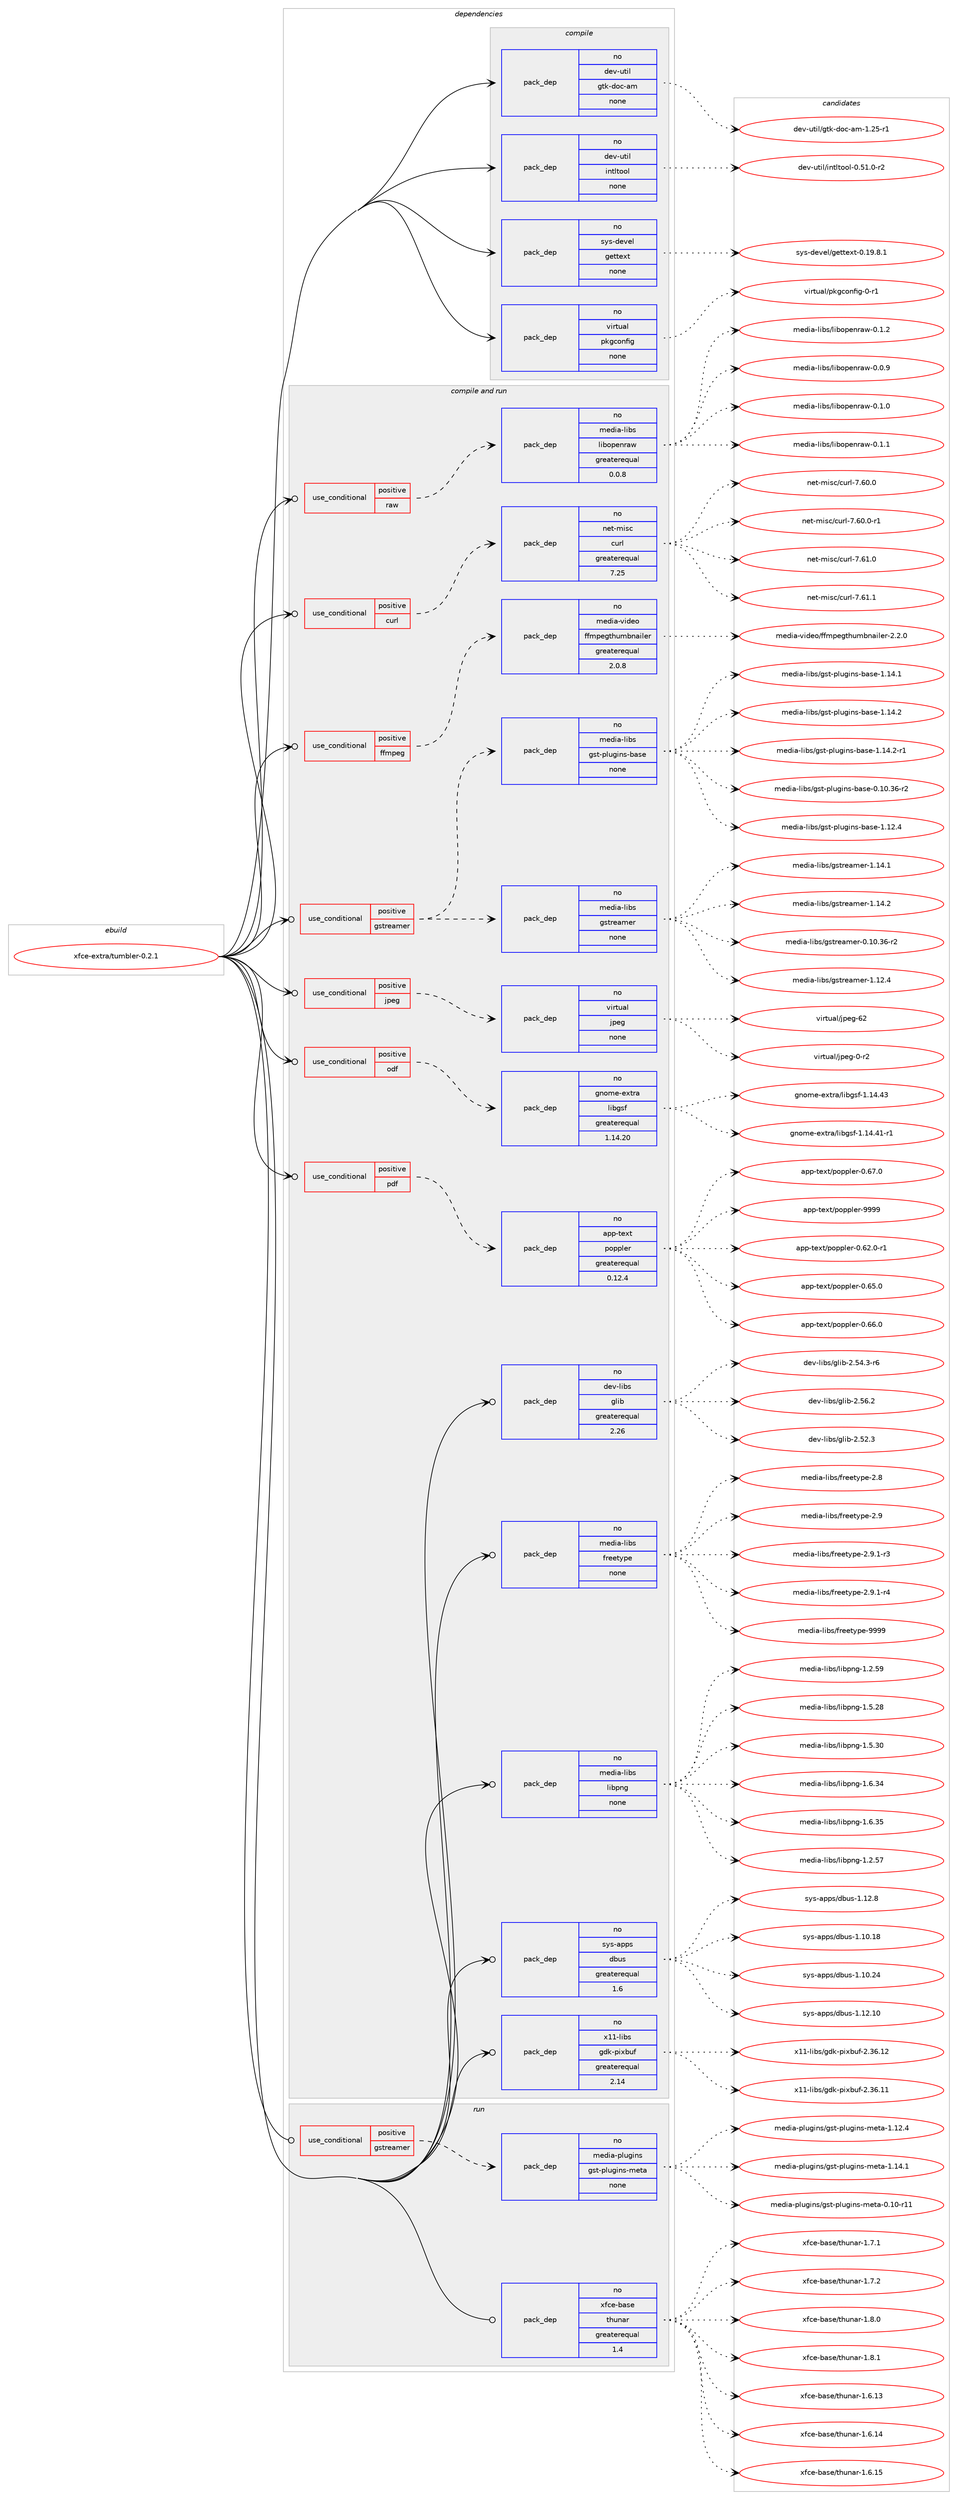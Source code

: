 digraph prolog {

# *************
# Graph options
# *************

newrank=true;
concentrate=true;
compound=true;
graph [rankdir=LR,fontname=Helvetica,fontsize=10,ranksep=1.5];#, ranksep=2.5, nodesep=0.2];
edge  [arrowhead=vee];
node  [fontname=Helvetica,fontsize=10];

# **********
# The ebuild
# **********

subgraph cluster_leftcol {
color=gray;
rank=same;
label=<<i>ebuild</i>>;
id [label="xfce-extra/tumbler-0.2.1", color=red, width=4, href="../xfce-extra/tumbler-0.2.1.svg"];
}

# ****************
# The dependencies
# ****************

subgraph cluster_midcol {
color=gray;
label=<<i>dependencies</i>>;
subgraph cluster_compile {
fillcolor="#eeeeee";
style=filled;
label=<<i>compile</i>>;
subgraph pack7616 {
dependency10960 [label=<<TABLE BORDER="0" CELLBORDER="1" CELLSPACING="0" CELLPADDING="4" WIDTH="220"><TR><TD ROWSPAN="6" CELLPADDING="30">pack_dep</TD></TR><TR><TD WIDTH="110">no</TD></TR><TR><TD>dev-util</TD></TR><TR><TD>gtk-doc-am</TD></TR><TR><TD>none</TD></TR><TR><TD></TD></TR></TABLE>>, shape=none, color=blue];
}
id:e -> dependency10960:w [weight=20,style="solid",arrowhead="vee"];
subgraph pack7617 {
dependency10961 [label=<<TABLE BORDER="0" CELLBORDER="1" CELLSPACING="0" CELLPADDING="4" WIDTH="220"><TR><TD ROWSPAN="6" CELLPADDING="30">pack_dep</TD></TR><TR><TD WIDTH="110">no</TD></TR><TR><TD>dev-util</TD></TR><TR><TD>intltool</TD></TR><TR><TD>none</TD></TR><TR><TD></TD></TR></TABLE>>, shape=none, color=blue];
}
id:e -> dependency10961:w [weight=20,style="solid",arrowhead="vee"];
subgraph pack7618 {
dependency10962 [label=<<TABLE BORDER="0" CELLBORDER="1" CELLSPACING="0" CELLPADDING="4" WIDTH="220"><TR><TD ROWSPAN="6" CELLPADDING="30">pack_dep</TD></TR><TR><TD WIDTH="110">no</TD></TR><TR><TD>sys-devel</TD></TR><TR><TD>gettext</TD></TR><TR><TD>none</TD></TR><TR><TD></TD></TR></TABLE>>, shape=none, color=blue];
}
id:e -> dependency10962:w [weight=20,style="solid",arrowhead="vee"];
subgraph pack7619 {
dependency10963 [label=<<TABLE BORDER="0" CELLBORDER="1" CELLSPACING="0" CELLPADDING="4" WIDTH="220"><TR><TD ROWSPAN="6" CELLPADDING="30">pack_dep</TD></TR><TR><TD WIDTH="110">no</TD></TR><TR><TD>virtual</TD></TR><TR><TD>pkgconfig</TD></TR><TR><TD>none</TD></TR><TR><TD></TD></TR></TABLE>>, shape=none, color=blue];
}
id:e -> dependency10963:w [weight=20,style="solid",arrowhead="vee"];
}
subgraph cluster_compileandrun {
fillcolor="#eeeeee";
style=filled;
label=<<i>compile and run</i>>;
subgraph cond3116 {
dependency10964 [label=<<TABLE BORDER="0" CELLBORDER="1" CELLSPACING="0" CELLPADDING="4"><TR><TD ROWSPAN="3" CELLPADDING="10">use_conditional</TD></TR><TR><TD>positive</TD></TR><TR><TD>curl</TD></TR></TABLE>>, shape=none, color=red];
subgraph pack7620 {
dependency10965 [label=<<TABLE BORDER="0" CELLBORDER="1" CELLSPACING="0" CELLPADDING="4" WIDTH="220"><TR><TD ROWSPAN="6" CELLPADDING="30">pack_dep</TD></TR><TR><TD WIDTH="110">no</TD></TR><TR><TD>net-misc</TD></TR><TR><TD>curl</TD></TR><TR><TD>greaterequal</TD></TR><TR><TD>7.25</TD></TR></TABLE>>, shape=none, color=blue];
}
dependency10964:e -> dependency10965:w [weight=20,style="dashed",arrowhead="vee"];
}
id:e -> dependency10964:w [weight=20,style="solid",arrowhead="odotvee"];
subgraph cond3117 {
dependency10966 [label=<<TABLE BORDER="0" CELLBORDER="1" CELLSPACING="0" CELLPADDING="4"><TR><TD ROWSPAN="3" CELLPADDING="10">use_conditional</TD></TR><TR><TD>positive</TD></TR><TR><TD>ffmpeg</TD></TR></TABLE>>, shape=none, color=red];
subgraph pack7621 {
dependency10967 [label=<<TABLE BORDER="0" CELLBORDER="1" CELLSPACING="0" CELLPADDING="4" WIDTH="220"><TR><TD ROWSPAN="6" CELLPADDING="30">pack_dep</TD></TR><TR><TD WIDTH="110">no</TD></TR><TR><TD>media-video</TD></TR><TR><TD>ffmpegthumbnailer</TD></TR><TR><TD>greaterequal</TD></TR><TR><TD>2.0.8</TD></TR></TABLE>>, shape=none, color=blue];
}
dependency10966:e -> dependency10967:w [weight=20,style="dashed",arrowhead="vee"];
}
id:e -> dependency10966:w [weight=20,style="solid",arrowhead="odotvee"];
subgraph cond3118 {
dependency10968 [label=<<TABLE BORDER="0" CELLBORDER="1" CELLSPACING="0" CELLPADDING="4"><TR><TD ROWSPAN="3" CELLPADDING="10">use_conditional</TD></TR><TR><TD>positive</TD></TR><TR><TD>gstreamer</TD></TR></TABLE>>, shape=none, color=red];
subgraph pack7622 {
dependency10969 [label=<<TABLE BORDER="0" CELLBORDER="1" CELLSPACING="0" CELLPADDING="4" WIDTH="220"><TR><TD ROWSPAN="6" CELLPADDING="30">pack_dep</TD></TR><TR><TD WIDTH="110">no</TD></TR><TR><TD>media-libs</TD></TR><TR><TD>gstreamer</TD></TR><TR><TD>none</TD></TR><TR><TD></TD></TR></TABLE>>, shape=none, color=blue];
}
dependency10968:e -> dependency10969:w [weight=20,style="dashed",arrowhead="vee"];
subgraph pack7623 {
dependency10970 [label=<<TABLE BORDER="0" CELLBORDER="1" CELLSPACING="0" CELLPADDING="4" WIDTH="220"><TR><TD ROWSPAN="6" CELLPADDING="30">pack_dep</TD></TR><TR><TD WIDTH="110">no</TD></TR><TR><TD>media-libs</TD></TR><TR><TD>gst-plugins-base</TD></TR><TR><TD>none</TD></TR><TR><TD></TD></TR></TABLE>>, shape=none, color=blue];
}
dependency10968:e -> dependency10970:w [weight=20,style="dashed",arrowhead="vee"];
}
id:e -> dependency10968:w [weight=20,style="solid",arrowhead="odotvee"];
subgraph cond3119 {
dependency10971 [label=<<TABLE BORDER="0" CELLBORDER="1" CELLSPACING="0" CELLPADDING="4"><TR><TD ROWSPAN="3" CELLPADDING="10">use_conditional</TD></TR><TR><TD>positive</TD></TR><TR><TD>jpeg</TD></TR></TABLE>>, shape=none, color=red];
subgraph pack7624 {
dependency10972 [label=<<TABLE BORDER="0" CELLBORDER="1" CELLSPACING="0" CELLPADDING="4" WIDTH="220"><TR><TD ROWSPAN="6" CELLPADDING="30">pack_dep</TD></TR><TR><TD WIDTH="110">no</TD></TR><TR><TD>virtual</TD></TR><TR><TD>jpeg</TD></TR><TR><TD>none</TD></TR><TR><TD></TD></TR></TABLE>>, shape=none, color=blue];
}
dependency10971:e -> dependency10972:w [weight=20,style="dashed",arrowhead="vee"];
}
id:e -> dependency10971:w [weight=20,style="solid",arrowhead="odotvee"];
subgraph cond3120 {
dependency10973 [label=<<TABLE BORDER="0" CELLBORDER="1" CELLSPACING="0" CELLPADDING="4"><TR><TD ROWSPAN="3" CELLPADDING="10">use_conditional</TD></TR><TR><TD>positive</TD></TR><TR><TD>odf</TD></TR></TABLE>>, shape=none, color=red];
subgraph pack7625 {
dependency10974 [label=<<TABLE BORDER="0" CELLBORDER="1" CELLSPACING="0" CELLPADDING="4" WIDTH="220"><TR><TD ROWSPAN="6" CELLPADDING="30">pack_dep</TD></TR><TR><TD WIDTH="110">no</TD></TR><TR><TD>gnome-extra</TD></TR><TR><TD>libgsf</TD></TR><TR><TD>greaterequal</TD></TR><TR><TD>1.14.20</TD></TR></TABLE>>, shape=none, color=blue];
}
dependency10973:e -> dependency10974:w [weight=20,style="dashed",arrowhead="vee"];
}
id:e -> dependency10973:w [weight=20,style="solid",arrowhead="odotvee"];
subgraph cond3121 {
dependency10975 [label=<<TABLE BORDER="0" CELLBORDER="1" CELLSPACING="0" CELLPADDING="4"><TR><TD ROWSPAN="3" CELLPADDING="10">use_conditional</TD></TR><TR><TD>positive</TD></TR><TR><TD>pdf</TD></TR></TABLE>>, shape=none, color=red];
subgraph pack7626 {
dependency10976 [label=<<TABLE BORDER="0" CELLBORDER="1" CELLSPACING="0" CELLPADDING="4" WIDTH="220"><TR><TD ROWSPAN="6" CELLPADDING="30">pack_dep</TD></TR><TR><TD WIDTH="110">no</TD></TR><TR><TD>app-text</TD></TR><TR><TD>poppler</TD></TR><TR><TD>greaterequal</TD></TR><TR><TD>0.12.4</TD></TR></TABLE>>, shape=none, color=blue];
}
dependency10975:e -> dependency10976:w [weight=20,style="dashed",arrowhead="vee"];
}
id:e -> dependency10975:w [weight=20,style="solid",arrowhead="odotvee"];
subgraph cond3122 {
dependency10977 [label=<<TABLE BORDER="0" CELLBORDER="1" CELLSPACING="0" CELLPADDING="4"><TR><TD ROWSPAN="3" CELLPADDING="10">use_conditional</TD></TR><TR><TD>positive</TD></TR><TR><TD>raw</TD></TR></TABLE>>, shape=none, color=red];
subgraph pack7627 {
dependency10978 [label=<<TABLE BORDER="0" CELLBORDER="1" CELLSPACING="0" CELLPADDING="4" WIDTH="220"><TR><TD ROWSPAN="6" CELLPADDING="30">pack_dep</TD></TR><TR><TD WIDTH="110">no</TD></TR><TR><TD>media-libs</TD></TR><TR><TD>libopenraw</TD></TR><TR><TD>greaterequal</TD></TR><TR><TD>0.0.8</TD></TR></TABLE>>, shape=none, color=blue];
}
dependency10977:e -> dependency10978:w [weight=20,style="dashed",arrowhead="vee"];
}
id:e -> dependency10977:w [weight=20,style="solid",arrowhead="odotvee"];
subgraph pack7628 {
dependency10979 [label=<<TABLE BORDER="0" CELLBORDER="1" CELLSPACING="0" CELLPADDING="4" WIDTH="220"><TR><TD ROWSPAN="6" CELLPADDING="30">pack_dep</TD></TR><TR><TD WIDTH="110">no</TD></TR><TR><TD>dev-libs</TD></TR><TR><TD>glib</TD></TR><TR><TD>greaterequal</TD></TR><TR><TD>2.26</TD></TR></TABLE>>, shape=none, color=blue];
}
id:e -> dependency10979:w [weight=20,style="solid",arrowhead="odotvee"];
subgraph pack7629 {
dependency10980 [label=<<TABLE BORDER="0" CELLBORDER="1" CELLSPACING="0" CELLPADDING="4" WIDTH="220"><TR><TD ROWSPAN="6" CELLPADDING="30">pack_dep</TD></TR><TR><TD WIDTH="110">no</TD></TR><TR><TD>media-libs</TD></TR><TR><TD>freetype</TD></TR><TR><TD>none</TD></TR><TR><TD></TD></TR></TABLE>>, shape=none, color=blue];
}
id:e -> dependency10980:w [weight=20,style="solid",arrowhead="odotvee"];
subgraph pack7630 {
dependency10981 [label=<<TABLE BORDER="0" CELLBORDER="1" CELLSPACING="0" CELLPADDING="4" WIDTH="220"><TR><TD ROWSPAN="6" CELLPADDING="30">pack_dep</TD></TR><TR><TD WIDTH="110">no</TD></TR><TR><TD>media-libs</TD></TR><TR><TD>libpng</TD></TR><TR><TD>none</TD></TR><TR><TD></TD></TR></TABLE>>, shape=none, color=blue];
}
id:e -> dependency10981:w [weight=20,style="solid",arrowhead="odotvee"];
subgraph pack7631 {
dependency10982 [label=<<TABLE BORDER="0" CELLBORDER="1" CELLSPACING="0" CELLPADDING="4" WIDTH="220"><TR><TD ROWSPAN="6" CELLPADDING="30">pack_dep</TD></TR><TR><TD WIDTH="110">no</TD></TR><TR><TD>sys-apps</TD></TR><TR><TD>dbus</TD></TR><TR><TD>greaterequal</TD></TR><TR><TD>1.6</TD></TR></TABLE>>, shape=none, color=blue];
}
id:e -> dependency10982:w [weight=20,style="solid",arrowhead="odotvee"];
subgraph pack7632 {
dependency10983 [label=<<TABLE BORDER="0" CELLBORDER="1" CELLSPACING="0" CELLPADDING="4" WIDTH="220"><TR><TD ROWSPAN="6" CELLPADDING="30">pack_dep</TD></TR><TR><TD WIDTH="110">no</TD></TR><TR><TD>x11-libs</TD></TR><TR><TD>gdk-pixbuf</TD></TR><TR><TD>greaterequal</TD></TR><TR><TD>2.14</TD></TR></TABLE>>, shape=none, color=blue];
}
id:e -> dependency10983:w [weight=20,style="solid",arrowhead="odotvee"];
}
subgraph cluster_run {
fillcolor="#eeeeee";
style=filled;
label=<<i>run</i>>;
subgraph cond3123 {
dependency10984 [label=<<TABLE BORDER="0" CELLBORDER="1" CELLSPACING="0" CELLPADDING="4"><TR><TD ROWSPAN="3" CELLPADDING="10">use_conditional</TD></TR><TR><TD>positive</TD></TR><TR><TD>gstreamer</TD></TR></TABLE>>, shape=none, color=red];
subgraph pack7633 {
dependency10985 [label=<<TABLE BORDER="0" CELLBORDER="1" CELLSPACING="0" CELLPADDING="4" WIDTH="220"><TR><TD ROWSPAN="6" CELLPADDING="30">pack_dep</TD></TR><TR><TD WIDTH="110">no</TD></TR><TR><TD>media-plugins</TD></TR><TR><TD>gst-plugins-meta</TD></TR><TR><TD>none</TD></TR><TR><TD></TD></TR></TABLE>>, shape=none, color=blue];
}
dependency10984:e -> dependency10985:w [weight=20,style="dashed",arrowhead="vee"];
}
id:e -> dependency10984:w [weight=20,style="solid",arrowhead="odot"];
subgraph pack7634 {
dependency10986 [label=<<TABLE BORDER="0" CELLBORDER="1" CELLSPACING="0" CELLPADDING="4" WIDTH="220"><TR><TD ROWSPAN="6" CELLPADDING="30">pack_dep</TD></TR><TR><TD WIDTH="110">no</TD></TR><TR><TD>xfce-base</TD></TR><TR><TD>thunar</TD></TR><TR><TD>greaterequal</TD></TR><TR><TD>1.4</TD></TR></TABLE>>, shape=none, color=blue];
}
id:e -> dependency10986:w [weight=20,style="solid",arrowhead="odot"];
}
}

# **************
# The candidates
# **************

subgraph cluster_choices {
rank=same;
color=gray;
label=<<i>candidates</i>>;

subgraph choice7616 {
color=black;
nodesep=1;
choice10010111845117116105108471031161074510011199459710945494650534511449 [label="dev-util/gtk-doc-am-1.25-r1", color=red, width=4,href="../dev-util/gtk-doc-am-1.25-r1.svg"];
dependency10960:e -> choice10010111845117116105108471031161074510011199459710945494650534511449:w [style=dotted,weight="100"];
}
subgraph choice7617 {
color=black;
nodesep=1;
choice1001011184511711610510847105110116108116111111108454846534946484511450 [label="dev-util/intltool-0.51.0-r2", color=red, width=4,href="../dev-util/intltool-0.51.0-r2.svg"];
dependency10961:e -> choice1001011184511711610510847105110116108116111111108454846534946484511450:w [style=dotted,weight="100"];
}
subgraph choice7618 {
color=black;
nodesep=1;
choice1151211154510010111810110847103101116116101120116454846495746564649 [label="sys-devel/gettext-0.19.8.1", color=red, width=4,href="../sys-devel/gettext-0.19.8.1.svg"];
dependency10962:e -> choice1151211154510010111810110847103101116116101120116454846495746564649:w [style=dotted,weight="100"];
}
subgraph choice7619 {
color=black;
nodesep=1;
choice11810511411611797108471121071039911111010210510345484511449 [label="virtual/pkgconfig-0-r1", color=red, width=4,href="../virtual/pkgconfig-0-r1.svg"];
dependency10963:e -> choice11810511411611797108471121071039911111010210510345484511449:w [style=dotted,weight="100"];
}
subgraph choice7620 {
color=black;
nodesep=1;
choice1101011164510910511599479911711410845554654484648 [label="net-misc/curl-7.60.0", color=red, width=4,href="../net-misc/curl-7.60.0.svg"];
choice11010111645109105115994799117114108455546544846484511449 [label="net-misc/curl-7.60.0-r1", color=red, width=4,href="../net-misc/curl-7.60.0-r1.svg"];
choice1101011164510910511599479911711410845554654494648 [label="net-misc/curl-7.61.0", color=red, width=4,href="../net-misc/curl-7.61.0.svg"];
choice1101011164510910511599479911711410845554654494649 [label="net-misc/curl-7.61.1", color=red, width=4,href="../net-misc/curl-7.61.1.svg"];
dependency10965:e -> choice1101011164510910511599479911711410845554654484648:w [style=dotted,weight="100"];
dependency10965:e -> choice11010111645109105115994799117114108455546544846484511449:w [style=dotted,weight="100"];
dependency10965:e -> choice1101011164510910511599479911711410845554654494648:w [style=dotted,weight="100"];
dependency10965:e -> choice1101011164510910511599479911711410845554654494649:w [style=dotted,weight="100"];
}
subgraph choice7621 {
color=black;
nodesep=1;
choice1091011001059745118105100101111471021021091121011031161041171099811097105108101114455046504648 [label="media-video/ffmpegthumbnailer-2.2.0", color=red, width=4,href="../media-video/ffmpegthumbnailer-2.2.0.svg"];
dependency10967:e -> choice1091011001059745118105100101111471021021091121011031161041171099811097105108101114455046504648:w [style=dotted,weight="100"];
}
subgraph choice7622 {
color=black;
nodesep=1;
choice109101100105974510810598115471031151161141019710910111445484649484651544511450 [label="media-libs/gstreamer-0.10.36-r2", color=red, width=4,href="../media-libs/gstreamer-0.10.36-r2.svg"];
choice109101100105974510810598115471031151161141019710910111445494649504652 [label="media-libs/gstreamer-1.12.4", color=red, width=4,href="../media-libs/gstreamer-1.12.4.svg"];
choice109101100105974510810598115471031151161141019710910111445494649524649 [label="media-libs/gstreamer-1.14.1", color=red, width=4,href="../media-libs/gstreamer-1.14.1.svg"];
choice109101100105974510810598115471031151161141019710910111445494649524650 [label="media-libs/gstreamer-1.14.2", color=red, width=4,href="../media-libs/gstreamer-1.14.2.svg"];
dependency10969:e -> choice109101100105974510810598115471031151161141019710910111445484649484651544511450:w [style=dotted,weight="100"];
dependency10969:e -> choice109101100105974510810598115471031151161141019710910111445494649504652:w [style=dotted,weight="100"];
dependency10969:e -> choice109101100105974510810598115471031151161141019710910111445494649524649:w [style=dotted,weight="100"];
dependency10969:e -> choice109101100105974510810598115471031151161141019710910111445494649524650:w [style=dotted,weight="100"];
}
subgraph choice7623 {
color=black;
nodesep=1;
choice109101100105974510810598115471031151164511210811710310511011545989711510145484649484651544511450 [label="media-libs/gst-plugins-base-0.10.36-r2", color=red, width=4,href="../media-libs/gst-plugins-base-0.10.36-r2.svg"];
choice109101100105974510810598115471031151164511210811710310511011545989711510145494649504652 [label="media-libs/gst-plugins-base-1.12.4", color=red, width=4,href="../media-libs/gst-plugins-base-1.12.4.svg"];
choice109101100105974510810598115471031151164511210811710310511011545989711510145494649524649 [label="media-libs/gst-plugins-base-1.14.1", color=red, width=4,href="../media-libs/gst-plugins-base-1.14.1.svg"];
choice109101100105974510810598115471031151164511210811710310511011545989711510145494649524650 [label="media-libs/gst-plugins-base-1.14.2", color=red, width=4,href="../media-libs/gst-plugins-base-1.14.2.svg"];
choice1091011001059745108105981154710311511645112108117103105110115459897115101454946495246504511449 [label="media-libs/gst-plugins-base-1.14.2-r1", color=red, width=4,href="../media-libs/gst-plugins-base-1.14.2-r1.svg"];
dependency10970:e -> choice109101100105974510810598115471031151164511210811710310511011545989711510145484649484651544511450:w [style=dotted,weight="100"];
dependency10970:e -> choice109101100105974510810598115471031151164511210811710310511011545989711510145494649504652:w [style=dotted,weight="100"];
dependency10970:e -> choice109101100105974510810598115471031151164511210811710310511011545989711510145494649524649:w [style=dotted,weight="100"];
dependency10970:e -> choice109101100105974510810598115471031151164511210811710310511011545989711510145494649524650:w [style=dotted,weight="100"];
dependency10970:e -> choice1091011001059745108105981154710311511645112108117103105110115459897115101454946495246504511449:w [style=dotted,weight="100"];
}
subgraph choice7624 {
color=black;
nodesep=1;
choice118105114116117971084710611210110345484511450 [label="virtual/jpeg-0-r2", color=red, width=4,href="../virtual/jpeg-0-r2.svg"];
choice1181051141161179710847106112101103455450 [label="virtual/jpeg-62", color=red, width=4,href="../virtual/jpeg-62.svg"];
dependency10972:e -> choice118105114116117971084710611210110345484511450:w [style=dotted,weight="100"];
dependency10972:e -> choice1181051141161179710847106112101103455450:w [style=dotted,weight="100"];
}
subgraph choice7625 {
color=black;
nodesep=1;
choice1031101111091014510112011611497471081059810311510245494649524652494511449 [label="gnome-extra/libgsf-1.14.41-r1", color=red, width=4,href="../gnome-extra/libgsf-1.14.41-r1.svg"];
choice103110111109101451011201161149747108105981031151024549464952465251 [label="gnome-extra/libgsf-1.14.43", color=red, width=4,href="../gnome-extra/libgsf-1.14.43.svg"];
dependency10974:e -> choice1031101111091014510112011611497471081059810311510245494649524652494511449:w [style=dotted,weight="100"];
dependency10974:e -> choice103110111109101451011201161149747108105981031151024549464952465251:w [style=dotted,weight="100"];
}
subgraph choice7626 {
color=black;
nodesep=1;
choice971121124511610112011647112111112112108101114454846545046484511449 [label="app-text/poppler-0.62.0-r1", color=red, width=4,href="../app-text/poppler-0.62.0-r1.svg"];
choice97112112451161011201164711211111211210810111445484654534648 [label="app-text/poppler-0.65.0", color=red, width=4,href="../app-text/poppler-0.65.0.svg"];
choice97112112451161011201164711211111211210810111445484654544648 [label="app-text/poppler-0.66.0", color=red, width=4,href="../app-text/poppler-0.66.0.svg"];
choice97112112451161011201164711211111211210810111445484654554648 [label="app-text/poppler-0.67.0", color=red, width=4,href="../app-text/poppler-0.67.0.svg"];
choice9711211245116101120116471121111121121081011144557575757 [label="app-text/poppler-9999", color=red, width=4,href="../app-text/poppler-9999.svg"];
dependency10976:e -> choice971121124511610112011647112111112112108101114454846545046484511449:w [style=dotted,weight="100"];
dependency10976:e -> choice97112112451161011201164711211111211210810111445484654534648:w [style=dotted,weight="100"];
dependency10976:e -> choice97112112451161011201164711211111211210810111445484654544648:w [style=dotted,weight="100"];
dependency10976:e -> choice97112112451161011201164711211111211210810111445484654554648:w [style=dotted,weight="100"];
dependency10976:e -> choice9711211245116101120116471121111121121081011144557575757:w [style=dotted,weight="100"];
}
subgraph choice7627 {
color=black;
nodesep=1;
choice109101100105974510810598115471081059811111210111011497119454846484657 [label="media-libs/libopenraw-0.0.9", color=red, width=4,href="../media-libs/libopenraw-0.0.9.svg"];
choice109101100105974510810598115471081059811111210111011497119454846494648 [label="media-libs/libopenraw-0.1.0", color=red, width=4,href="../media-libs/libopenraw-0.1.0.svg"];
choice109101100105974510810598115471081059811111210111011497119454846494649 [label="media-libs/libopenraw-0.1.1", color=red, width=4,href="../media-libs/libopenraw-0.1.1.svg"];
choice109101100105974510810598115471081059811111210111011497119454846494650 [label="media-libs/libopenraw-0.1.2", color=red, width=4,href="../media-libs/libopenraw-0.1.2.svg"];
dependency10978:e -> choice109101100105974510810598115471081059811111210111011497119454846484657:w [style=dotted,weight="100"];
dependency10978:e -> choice109101100105974510810598115471081059811111210111011497119454846494648:w [style=dotted,weight="100"];
dependency10978:e -> choice109101100105974510810598115471081059811111210111011497119454846494649:w [style=dotted,weight="100"];
dependency10978:e -> choice109101100105974510810598115471081059811111210111011497119454846494650:w [style=dotted,weight="100"];
}
subgraph choice7628 {
color=black;
nodesep=1;
choice1001011184510810598115471031081059845504653504651 [label="dev-libs/glib-2.52.3", color=red, width=4,href="../dev-libs/glib-2.52.3.svg"];
choice10010111845108105981154710310810598455046535246514511454 [label="dev-libs/glib-2.54.3-r6", color=red, width=4,href="../dev-libs/glib-2.54.3-r6.svg"];
choice1001011184510810598115471031081059845504653544650 [label="dev-libs/glib-2.56.2", color=red, width=4,href="../dev-libs/glib-2.56.2.svg"];
dependency10979:e -> choice1001011184510810598115471031081059845504653504651:w [style=dotted,weight="100"];
dependency10979:e -> choice10010111845108105981154710310810598455046535246514511454:w [style=dotted,weight="100"];
dependency10979:e -> choice1001011184510810598115471031081059845504653544650:w [style=dotted,weight="100"];
}
subgraph choice7629 {
color=black;
nodesep=1;
choice1091011001059745108105981154710211410110111612111210145504656 [label="media-libs/freetype-2.8", color=red, width=4,href="../media-libs/freetype-2.8.svg"];
choice1091011001059745108105981154710211410110111612111210145504657 [label="media-libs/freetype-2.9", color=red, width=4,href="../media-libs/freetype-2.9.svg"];
choice109101100105974510810598115471021141011011161211121014550465746494511451 [label="media-libs/freetype-2.9.1-r3", color=red, width=4,href="../media-libs/freetype-2.9.1-r3.svg"];
choice109101100105974510810598115471021141011011161211121014550465746494511452 [label="media-libs/freetype-2.9.1-r4", color=red, width=4,href="../media-libs/freetype-2.9.1-r4.svg"];
choice109101100105974510810598115471021141011011161211121014557575757 [label="media-libs/freetype-9999", color=red, width=4,href="../media-libs/freetype-9999.svg"];
dependency10980:e -> choice1091011001059745108105981154710211410110111612111210145504656:w [style=dotted,weight="100"];
dependency10980:e -> choice1091011001059745108105981154710211410110111612111210145504657:w [style=dotted,weight="100"];
dependency10980:e -> choice109101100105974510810598115471021141011011161211121014550465746494511451:w [style=dotted,weight="100"];
dependency10980:e -> choice109101100105974510810598115471021141011011161211121014550465746494511452:w [style=dotted,weight="100"];
dependency10980:e -> choice109101100105974510810598115471021141011011161211121014557575757:w [style=dotted,weight="100"];
}
subgraph choice7630 {
color=black;
nodesep=1;
choice109101100105974510810598115471081059811211010345494650465355 [label="media-libs/libpng-1.2.57", color=red, width=4,href="../media-libs/libpng-1.2.57.svg"];
choice109101100105974510810598115471081059811211010345494650465357 [label="media-libs/libpng-1.2.59", color=red, width=4,href="../media-libs/libpng-1.2.59.svg"];
choice109101100105974510810598115471081059811211010345494653465056 [label="media-libs/libpng-1.5.28", color=red, width=4,href="../media-libs/libpng-1.5.28.svg"];
choice109101100105974510810598115471081059811211010345494653465148 [label="media-libs/libpng-1.5.30", color=red, width=4,href="../media-libs/libpng-1.5.30.svg"];
choice109101100105974510810598115471081059811211010345494654465152 [label="media-libs/libpng-1.6.34", color=red, width=4,href="../media-libs/libpng-1.6.34.svg"];
choice109101100105974510810598115471081059811211010345494654465153 [label="media-libs/libpng-1.6.35", color=red, width=4,href="../media-libs/libpng-1.6.35.svg"];
dependency10981:e -> choice109101100105974510810598115471081059811211010345494650465355:w [style=dotted,weight="100"];
dependency10981:e -> choice109101100105974510810598115471081059811211010345494650465357:w [style=dotted,weight="100"];
dependency10981:e -> choice109101100105974510810598115471081059811211010345494653465056:w [style=dotted,weight="100"];
dependency10981:e -> choice109101100105974510810598115471081059811211010345494653465148:w [style=dotted,weight="100"];
dependency10981:e -> choice109101100105974510810598115471081059811211010345494654465152:w [style=dotted,weight="100"];
dependency10981:e -> choice109101100105974510810598115471081059811211010345494654465153:w [style=dotted,weight="100"];
}
subgraph choice7631 {
color=black;
nodesep=1;
choice115121115459711211211547100981171154549464948464956 [label="sys-apps/dbus-1.10.18", color=red, width=4,href="../sys-apps/dbus-1.10.18.svg"];
choice115121115459711211211547100981171154549464948465052 [label="sys-apps/dbus-1.10.24", color=red, width=4,href="../sys-apps/dbus-1.10.24.svg"];
choice115121115459711211211547100981171154549464950464948 [label="sys-apps/dbus-1.12.10", color=red, width=4,href="../sys-apps/dbus-1.12.10.svg"];
choice1151211154597112112115471009811711545494649504656 [label="sys-apps/dbus-1.12.8", color=red, width=4,href="../sys-apps/dbus-1.12.8.svg"];
dependency10982:e -> choice115121115459711211211547100981171154549464948464956:w [style=dotted,weight="100"];
dependency10982:e -> choice115121115459711211211547100981171154549464948465052:w [style=dotted,weight="100"];
dependency10982:e -> choice115121115459711211211547100981171154549464950464948:w [style=dotted,weight="100"];
dependency10982:e -> choice1151211154597112112115471009811711545494649504656:w [style=dotted,weight="100"];
}
subgraph choice7632 {
color=black;
nodesep=1;
choice120494945108105981154710310010745112105120981171024550465154464949 [label="x11-libs/gdk-pixbuf-2.36.11", color=red, width=4,href="../x11-libs/gdk-pixbuf-2.36.11.svg"];
choice120494945108105981154710310010745112105120981171024550465154464950 [label="x11-libs/gdk-pixbuf-2.36.12", color=red, width=4,href="../x11-libs/gdk-pixbuf-2.36.12.svg"];
dependency10983:e -> choice120494945108105981154710310010745112105120981171024550465154464949:w [style=dotted,weight="100"];
dependency10983:e -> choice120494945108105981154710310010745112105120981171024550465154464950:w [style=dotted,weight="100"];
}
subgraph choice7633 {
color=black;
nodesep=1;
choice1091011001059745112108117103105110115471031151164511210811710310511011545109101116974548464948451144949 [label="media-plugins/gst-plugins-meta-0.10-r11", color=red, width=4,href="../media-plugins/gst-plugins-meta-0.10-r11.svg"];
choice10910110010597451121081171031051101154710311511645112108117103105110115451091011169745494649504652 [label="media-plugins/gst-plugins-meta-1.12.4", color=red, width=4,href="../media-plugins/gst-plugins-meta-1.12.4.svg"];
choice10910110010597451121081171031051101154710311511645112108117103105110115451091011169745494649524649 [label="media-plugins/gst-plugins-meta-1.14.1", color=red, width=4,href="../media-plugins/gst-plugins-meta-1.14.1.svg"];
dependency10985:e -> choice1091011001059745112108117103105110115471031151164511210811710310511011545109101116974548464948451144949:w [style=dotted,weight="100"];
dependency10985:e -> choice10910110010597451121081171031051101154710311511645112108117103105110115451091011169745494649504652:w [style=dotted,weight="100"];
dependency10985:e -> choice10910110010597451121081171031051101154710311511645112108117103105110115451091011169745494649524649:w [style=dotted,weight="100"];
}
subgraph choice7634 {
color=black;
nodesep=1;
choice12010299101459897115101471161041171109711445494654464951 [label="xfce-base/thunar-1.6.13", color=red, width=4,href="../xfce-base/thunar-1.6.13.svg"];
choice12010299101459897115101471161041171109711445494654464952 [label="xfce-base/thunar-1.6.14", color=red, width=4,href="../xfce-base/thunar-1.6.14.svg"];
choice12010299101459897115101471161041171109711445494654464953 [label="xfce-base/thunar-1.6.15", color=red, width=4,href="../xfce-base/thunar-1.6.15.svg"];
choice120102991014598971151014711610411711097114454946554649 [label="xfce-base/thunar-1.7.1", color=red, width=4,href="../xfce-base/thunar-1.7.1.svg"];
choice120102991014598971151014711610411711097114454946554650 [label="xfce-base/thunar-1.7.2", color=red, width=4,href="../xfce-base/thunar-1.7.2.svg"];
choice120102991014598971151014711610411711097114454946564648 [label="xfce-base/thunar-1.8.0", color=red, width=4,href="../xfce-base/thunar-1.8.0.svg"];
choice120102991014598971151014711610411711097114454946564649 [label="xfce-base/thunar-1.8.1", color=red, width=4,href="../xfce-base/thunar-1.8.1.svg"];
dependency10986:e -> choice12010299101459897115101471161041171109711445494654464951:w [style=dotted,weight="100"];
dependency10986:e -> choice12010299101459897115101471161041171109711445494654464952:w [style=dotted,weight="100"];
dependency10986:e -> choice12010299101459897115101471161041171109711445494654464953:w [style=dotted,weight="100"];
dependency10986:e -> choice120102991014598971151014711610411711097114454946554649:w [style=dotted,weight="100"];
dependency10986:e -> choice120102991014598971151014711610411711097114454946554650:w [style=dotted,weight="100"];
dependency10986:e -> choice120102991014598971151014711610411711097114454946564648:w [style=dotted,weight="100"];
dependency10986:e -> choice120102991014598971151014711610411711097114454946564649:w [style=dotted,weight="100"];
}
}

}
